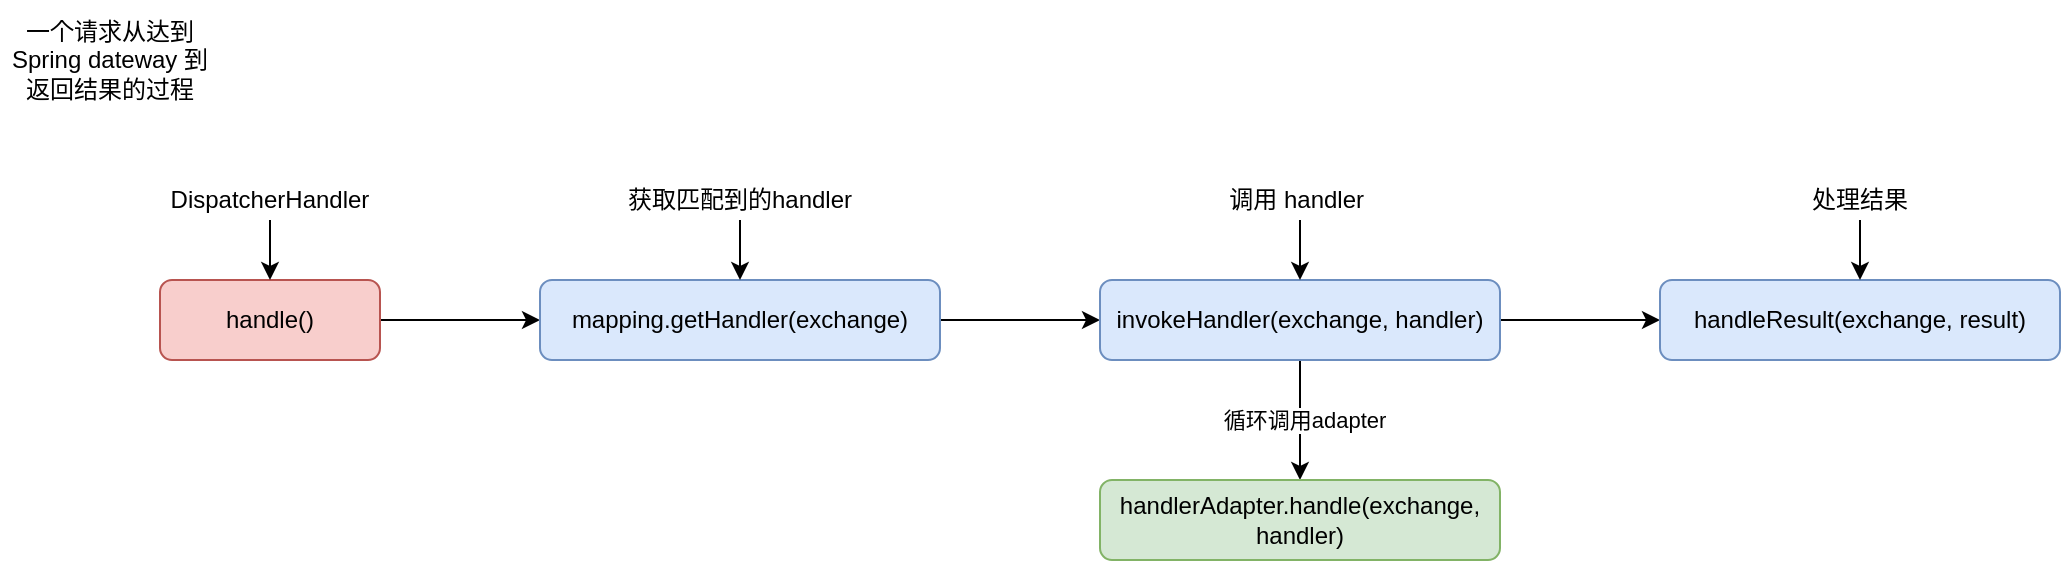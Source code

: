 <mxfile version="15.2.7" type="github">
  <diagram id="F2nEjIXgvDCufQyXCMDQ" name="Page-1">
    <mxGraphModel dx="946" dy="589" grid="1" gridSize="10" guides="1" tooltips="1" connect="1" arrows="1" fold="1" page="1" pageScale="1" pageWidth="827" pageHeight="1169" math="0" shadow="0">
      <root>
        <mxCell id="0" />
        <mxCell id="1" parent="0" />
        <mxCell id="qd0xLLgUOSICZUatB9S4-1" value="一个请求从达到 Spring dateway 到返回结果的过程" style="text;html=1;strokeColor=none;fillColor=none;align=center;verticalAlign=middle;whiteSpace=wrap;rounded=0;" vertex="1" parent="1">
          <mxGeometry x="50" y="50" width="110" height="60" as="geometry" />
        </mxCell>
        <mxCell id="qd0xLLgUOSICZUatB9S4-6" value="" style="edgeStyle=orthogonalEdgeStyle;rounded=0;orthogonalLoop=1;jettySize=auto;html=1;" edge="1" parent="1" source="qd0xLLgUOSICZUatB9S4-2" target="qd0xLLgUOSICZUatB9S4-5">
          <mxGeometry relative="1" as="geometry" />
        </mxCell>
        <mxCell id="qd0xLLgUOSICZUatB9S4-2" value="handle()" style="rounded=1;whiteSpace=wrap;html=1;fillColor=#f8cecc;strokeColor=#b85450;" vertex="1" parent="1">
          <mxGeometry x="130" y="190" width="110" height="40" as="geometry" />
        </mxCell>
        <mxCell id="qd0xLLgUOSICZUatB9S4-4" value="" style="edgeStyle=orthogonalEdgeStyle;rounded=0;orthogonalLoop=1;jettySize=auto;html=1;" edge="1" parent="1" source="qd0xLLgUOSICZUatB9S4-3" target="qd0xLLgUOSICZUatB9S4-2">
          <mxGeometry relative="1" as="geometry" />
        </mxCell>
        <mxCell id="qd0xLLgUOSICZUatB9S4-3" value="DispatcherHandler" style="text;html=1;strokeColor=none;fillColor=none;align=center;verticalAlign=middle;whiteSpace=wrap;rounded=0;" vertex="1" parent="1">
          <mxGeometry x="110" y="140" width="150" height="20" as="geometry" />
        </mxCell>
        <mxCell id="qd0xLLgUOSICZUatB9S4-8" value="" style="edgeStyle=orthogonalEdgeStyle;rounded=0;orthogonalLoop=1;jettySize=auto;html=1;" edge="1" parent="1" source="qd0xLLgUOSICZUatB9S4-5" target="qd0xLLgUOSICZUatB9S4-7">
          <mxGeometry relative="1" as="geometry" />
        </mxCell>
        <mxCell id="qd0xLLgUOSICZUatB9S4-5" value="mapping.getHandler(exchange)" style="rounded=1;whiteSpace=wrap;html=1;fillColor=#dae8fc;strokeColor=#6c8ebf;" vertex="1" parent="1">
          <mxGeometry x="320" y="190" width="200" height="40" as="geometry" />
        </mxCell>
        <mxCell id="qd0xLLgUOSICZUatB9S4-12" value="" style="edgeStyle=orthogonalEdgeStyle;rounded=0;orthogonalLoop=1;jettySize=auto;html=1;" edge="1" parent="1" source="qd0xLLgUOSICZUatB9S4-7" target="qd0xLLgUOSICZUatB9S4-11">
          <mxGeometry relative="1" as="geometry" />
        </mxCell>
        <mxCell id="qd0xLLgUOSICZUatB9S4-20" value="" style="edgeStyle=orthogonalEdgeStyle;rounded=0;orthogonalLoop=1;jettySize=auto;html=1;" edge="1" parent="1" source="qd0xLLgUOSICZUatB9S4-7" target="qd0xLLgUOSICZUatB9S4-19">
          <mxGeometry relative="1" as="geometry" />
        </mxCell>
        <mxCell id="qd0xLLgUOSICZUatB9S4-21" value="循环调用adapter" style="edgeLabel;html=1;align=center;verticalAlign=middle;resizable=0;points=[];" vertex="1" connectable="0" parent="qd0xLLgUOSICZUatB9S4-20">
          <mxGeometry y="2" relative="1" as="geometry">
            <mxPoint as="offset" />
          </mxGeometry>
        </mxCell>
        <mxCell id="qd0xLLgUOSICZUatB9S4-7" value="invokeHandler(exchange, handler)" style="rounded=1;whiteSpace=wrap;html=1;fillColor=#dae8fc;strokeColor=#6c8ebf;" vertex="1" parent="1">
          <mxGeometry x="600" y="190" width="200" height="40" as="geometry" />
        </mxCell>
        <mxCell id="qd0xLLgUOSICZUatB9S4-11" value="handleResult(exchange, result)" style="rounded=1;whiteSpace=wrap;html=1;fillColor=#dae8fc;strokeColor=#6c8ebf;" vertex="1" parent="1">
          <mxGeometry x="880" y="190" width="200" height="40" as="geometry" />
        </mxCell>
        <mxCell id="qd0xLLgUOSICZUatB9S4-14" value="" style="edgeStyle=orthogonalEdgeStyle;rounded=0;orthogonalLoop=1;jettySize=auto;html=1;" edge="1" parent="1" source="qd0xLLgUOSICZUatB9S4-13" target="qd0xLLgUOSICZUatB9S4-5">
          <mxGeometry relative="1" as="geometry" />
        </mxCell>
        <mxCell id="qd0xLLgUOSICZUatB9S4-13" value="获取匹配到的handler" style="text;html=1;strokeColor=none;fillColor=none;align=center;verticalAlign=middle;whiteSpace=wrap;rounded=0;" vertex="1" parent="1">
          <mxGeometry x="345" y="140" width="150" height="20" as="geometry" />
        </mxCell>
        <mxCell id="qd0xLLgUOSICZUatB9S4-16" value="" style="edgeStyle=orthogonalEdgeStyle;rounded=0;orthogonalLoop=1;jettySize=auto;html=1;" edge="1" parent="1" source="qd0xLLgUOSICZUatB9S4-15" target="qd0xLLgUOSICZUatB9S4-7">
          <mxGeometry relative="1" as="geometry" />
        </mxCell>
        <mxCell id="qd0xLLgUOSICZUatB9S4-15" value="调用 handler&amp;nbsp;" style="text;html=1;strokeColor=none;fillColor=none;align=center;verticalAlign=middle;whiteSpace=wrap;rounded=0;" vertex="1" parent="1">
          <mxGeometry x="625" y="140" width="150" height="20" as="geometry" />
        </mxCell>
        <mxCell id="qd0xLLgUOSICZUatB9S4-18" value="" style="edgeStyle=orthogonalEdgeStyle;rounded=0;orthogonalLoop=1;jettySize=auto;html=1;" edge="1" parent="1" source="qd0xLLgUOSICZUatB9S4-17" target="qd0xLLgUOSICZUatB9S4-11">
          <mxGeometry relative="1" as="geometry" />
        </mxCell>
        <mxCell id="qd0xLLgUOSICZUatB9S4-17" value="处理结果" style="text;html=1;strokeColor=none;fillColor=none;align=center;verticalAlign=middle;whiteSpace=wrap;rounded=0;" vertex="1" parent="1">
          <mxGeometry x="905" y="140" width="150" height="20" as="geometry" />
        </mxCell>
        <mxCell id="qd0xLLgUOSICZUatB9S4-19" value="handlerAdapter.handle(exchange, handler)" style="rounded=1;whiteSpace=wrap;html=1;fillColor=#d5e8d4;strokeColor=#82b366;" vertex="1" parent="1">
          <mxGeometry x="600" y="290" width="200" height="40" as="geometry" />
        </mxCell>
      </root>
    </mxGraphModel>
  </diagram>
</mxfile>
